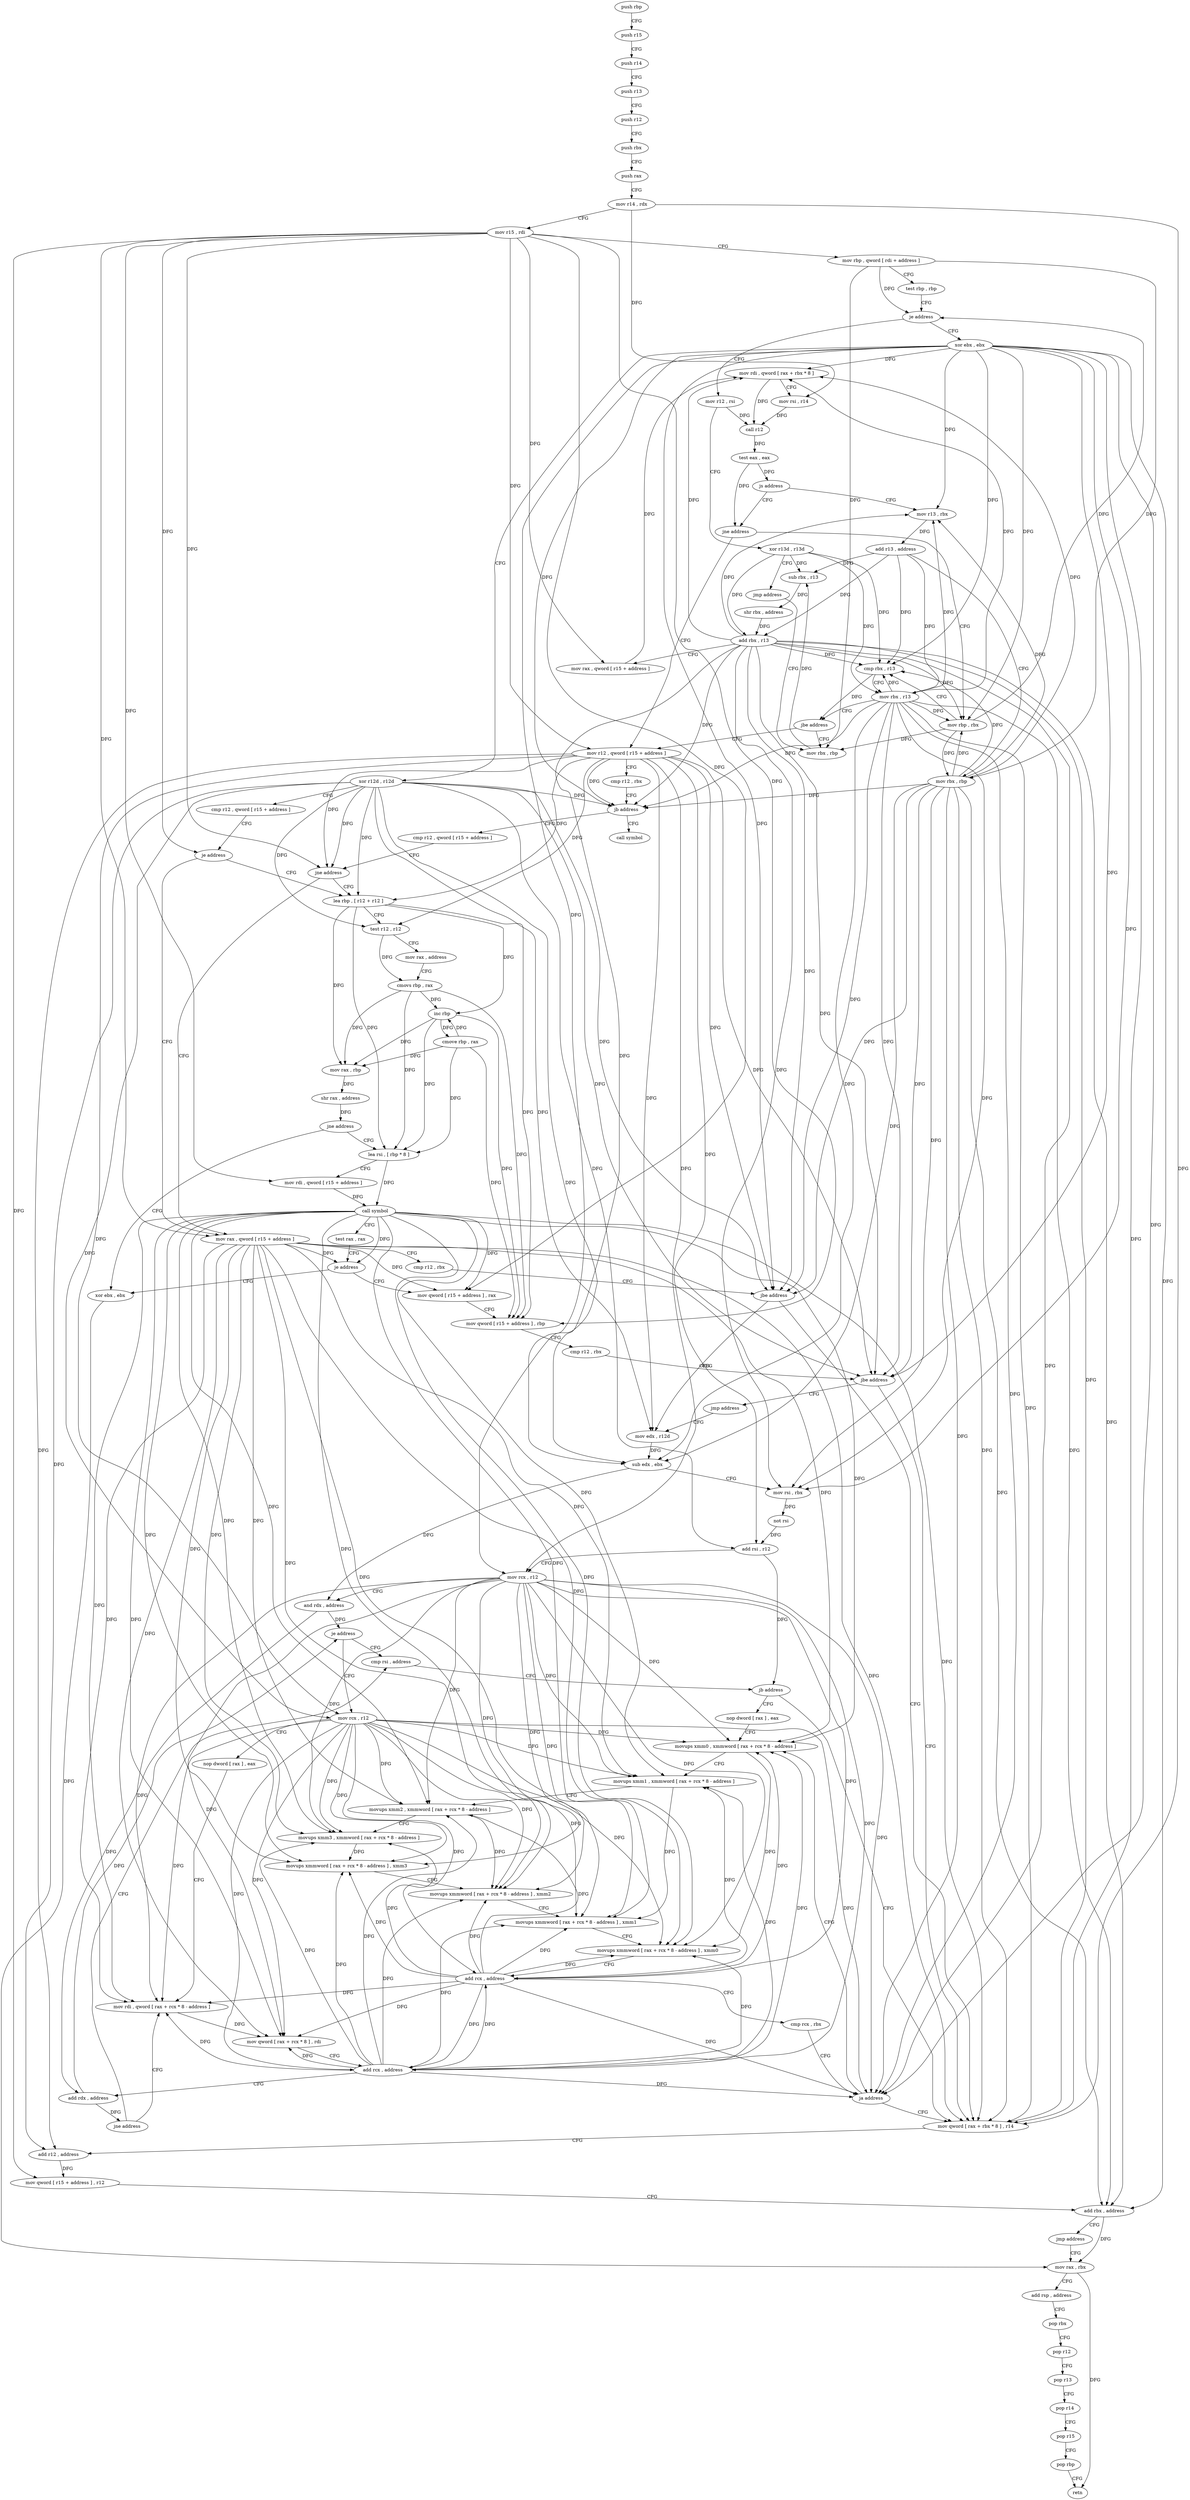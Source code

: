 digraph "func" {
"157664" [label = "push rbp" ]
"157665" [label = "push r15" ]
"157667" [label = "push r14" ]
"157669" [label = "push r13" ]
"157671" [label = "push r12" ]
"157673" [label = "push rbx" ]
"157674" [label = "push rax" ]
"157675" [label = "mov r14 , rdx" ]
"157678" [label = "mov r15 , rdi" ]
"157681" [label = "mov rbp , qword [ rdi + address ]" ]
"157685" [label = "test rbp , rbp" ]
"157688" [label = "je address" ]
"157867" [label = "xor ebx , ebx" ]
"157694" [label = "mov r12 , rsi" ]
"157869" [label = "xor r12d , r12d" ]
"157872" [label = "cmp r12 , qword [ r15 + address ]" ]
"157876" [label = "je address" ]
"157784" [label = "lea rbp , [ r12 + r12 ]" ]
"157878" [label = "mov rax , qword [ r15 + address ]" ]
"157697" [label = "xor r13d , r13d" ]
"157700" [label = "jmp address" ]
"157733" [label = "mov rbx , rbp" ]
"157788" [label = "test r12 , r12" ]
"157791" [label = "mov rax , address" ]
"157798" [label = "cmovs rbp , rax" ]
"157802" [label = "inc rbp" ]
"157805" [label = "cmove rbp , rax" ]
"157809" [label = "mov rax , rbp" ]
"157812" [label = "shr rax , address" ]
"157816" [label = "jne address" ]
"158019" [label = "xor ebx , ebx" ]
"157822" [label = "lea rsi , [ rbp * 8 ]" ]
"157882" [label = "cmp r12 , rbx" ]
"157885" [label = "jbe address" ]
"158001" [label = "mov qword [ rax + rbx * 8 ] , r14" ]
"157887" [label = "mov edx , r12d" ]
"157736" [label = "sub rbx , r13" ]
"157739" [label = "shr rbx , address" ]
"157742" [label = "add rbx , r13" ]
"157745" [label = "mov rax , qword [ r15 + address ]" ]
"157749" [label = "mov rdi , qword [ rax + rbx * 8 ]" ]
"157753" [label = "mov rsi , r14" ]
"157756" [label = "call r12" ]
"157759" [label = "test eax , eax" ]
"157761" [label = "js address" ]
"157712" [label = "mov r13 , rbx" ]
"157763" [label = "jne address" ]
"158021" [label = "mov rax , rbx" ]
"157830" [label = "mov rdi , qword [ r15 + address ]" ]
"157834" [label = "call symbol" ]
"157839" [label = "test rax , rax" ]
"157842" [label = "je address" ]
"157848" [label = "mov qword [ r15 + address ] , rax" ]
"158005" [label = "add r12 , address" ]
"158009" [label = "mov qword [ r15 + address ] , r12" ]
"158013" [label = "add rbx , address" ]
"158017" [label = "jmp address" ]
"157890" [label = "sub edx , ebx" ]
"157892" [label = "mov rsi , rbx" ]
"157895" [label = "not rsi" ]
"157898" [label = "add rsi , r12" ]
"157901" [label = "mov rcx , r12" ]
"157904" [label = "and rdx , address" ]
"157908" [label = "je address" ]
"157939" [label = "cmp rsi , address" ]
"157910" [label = "mov rcx , r12" ]
"157715" [label = "add r13 , address" ]
"157719" [label = "mov rbx , rbp" ]
"157722" [label = "mov rbp , rbx" ]
"157765" [label = "mov r12 , qword [ r15 + address ]" ]
"157852" [label = "mov qword [ r15 + address ] , rbp" ]
"157856" [label = "cmp r12 , rbx" ]
"157859" [label = "jbe address" ]
"157865" [label = "jmp address" ]
"158024" [label = "add rsp , address" ]
"158028" [label = "pop rbx" ]
"158029" [label = "pop r12" ]
"158031" [label = "pop r13" ]
"158033" [label = "pop r14" ]
"158035" [label = "pop r15" ]
"158037" [label = "pop rbp" ]
"158038" [label = "retn" ]
"157943" [label = "jb address" ]
"157945" [label = "nop dword [ rax ] , eax" ]
"157913" [label = "nop dword [ rax ] , eax" ]
"157920" [label = "mov rdi , qword [ rax + rcx * 8 - address ]" ]
"157769" [label = "cmp r12 , rbx" ]
"157772" [label = "jb address" ]
"158039" [label = "call symbol" ]
"157778" [label = "cmp r12 , qword [ r15 + address ]" ]
"157725" [label = "cmp rbx , r13" ]
"157728" [label = "mov rbx , r13" ]
"157731" [label = "jbe address" ]
"157952" [label = "movups xmm0 , xmmword [ rax + rcx * 8 - address ]" ]
"157925" [label = "mov qword [ rax + rcx * 8 ] , rdi" ]
"157929" [label = "add rcx , address" ]
"157933" [label = "add rdx , address" ]
"157937" [label = "jne address" ]
"157782" [label = "jne address" ]
"157957" [label = "movups xmm1 , xmmword [ rax + rcx * 8 - address ]" ]
"157962" [label = "movups xmm2 , xmmword [ rax + rcx * 8 - address ]" ]
"157967" [label = "movups xmm3 , xmmword [ rax + rcx * 8 - address ]" ]
"157972" [label = "movups xmmword [ rax + rcx * 8 - address ] , xmm3" ]
"157977" [label = "movups xmmword [ rax + rcx * 8 - address ] , xmm2" ]
"157982" [label = "movups xmmword [ rax + rcx * 8 - address ] , xmm1" ]
"157987" [label = "movups xmmword [ rax + rcx * 8 - address ] , xmm0" ]
"157992" [label = "add rcx , address" ]
"157996" [label = "cmp rcx , rbx" ]
"157999" [label = "ja address" ]
"157664" -> "157665" [ label = "CFG" ]
"157665" -> "157667" [ label = "CFG" ]
"157667" -> "157669" [ label = "CFG" ]
"157669" -> "157671" [ label = "CFG" ]
"157671" -> "157673" [ label = "CFG" ]
"157673" -> "157674" [ label = "CFG" ]
"157674" -> "157675" [ label = "CFG" ]
"157675" -> "157678" [ label = "CFG" ]
"157675" -> "157753" [ label = "DFG" ]
"157675" -> "158001" [ label = "DFG" ]
"157678" -> "157681" [ label = "CFG" ]
"157678" -> "157876" [ label = "DFG" ]
"157678" -> "157878" [ label = "DFG" ]
"157678" -> "157745" [ label = "DFG" ]
"157678" -> "158009" [ label = "DFG" ]
"157678" -> "157765" [ label = "DFG" ]
"157678" -> "157830" [ label = "DFG" ]
"157678" -> "157782" [ label = "DFG" ]
"157678" -> "157848" [ label = "DFG" ]
"157678" -> "157852" [ label = "DFG" ]
"157681" -> "157685" [ label = "CFG" ]
"157681" -> "157688" [ label = "DFG" ]
"157681" -> "157733" [ label = "DFG" ]
"157681" -> "157719" [ label = "DFG" ]
"157685" -> "157688" [ label = "CFG" ]
"157688" -> "157867" [ label = "CFG" ]
"157688" -> "157694" [ label = "CFG" ]
"157867" -> "157869" [ label = "CFG" ]
"157867" -> "157885" [ label = "DFG" ]
"157867" -> "157749" [ label = "DFG" ]
"157867" -> "158001" [ label = "DFG" ]
"157867" -> "158013" [ label = "DFG" ]
"157867" -> "157890" [ label = "DFG" ]
"157867" -> "157892" [ label = "DFG" ]
"157867" -> "157712" [ label = "DFG" ]
"157867" -> "157722" [ label = "DFG" ]
"157867" -> "157725" [ label = "DFG" ]
"157867" -> "157772" [ label = "DFG" ]
"157867" -> "157859" [ label = "DFG" ]
"157867" -> "157999" [ label = "DFG" ]
"157694" -> "157697" [ label = "CFG" ]
"157694" -> "157756" [ label = "DFG" ]
"157869" -> "157872" [ label = "CFG" ]
"157869" -> "157784" [ label = "DFG" ]
"157869" -> "157788" [ label = "DFG" ]
"157869" -> "157885" [ label = "DFG" ]
"157869" -> "158005" [ label = "DFG" ]
"157869" -> "157887" [ label = "DFG" ]
"157869" -> "157898" [ label = "DFG" ]
"157869" -> "157901" [ label = "DFG" ]
"157869" -> "157910" [ label = "DFG" ]
"157869" -> "157772" [ label = "DFG" ]
"157869" -> "157782" [ label = "DFG" ]
"157869" -> "157859" [ label = "DFG" ]
"157872" -> "157876" [ label = "CFG" ]
"157876" -> "157784" [ label = "CFG" ]
"157876" -> "157878" [ label = "CFG" ]
"157784" -> "157788" [ label = "CFG" ]
"157784" -> "157802" [ label = "DFG" ]
"157784" -> "157809" [ label = "DFG" ]
"157784" -> "157822" [ label = "DFG" ]
"157784" -> "157852" [ label = "DFG" ]
"157878" -> "157882" [ label = "CFG" ]
"157878" -> "158001" [ label = "DFG" ]
"157878" -> "157842" [ label = "DFG" ]
"157878" -> "157920" [ label = "DFG" ]
"157878" -> "157925" [ label = "DFG" ]
"157878" -> "157848" [ label = "DFG" ]
"157878" -> "157952" [ label = "DFG" ]
"157878" -> "157957" [ label = "DFG" ]
"157878" -> "157962" [ label = "DFG" ]
"157878" -> "157967" [ label = "DFG" ]
"157878" -> "157972" [ label = "DFG" ]
"157878" -> "157977" [ label = "DFG" ]
"157878" -> "157982" [ label = "DFG" ]
"157878" -> "157987" [ label = "DFG" ]
"157697" -> "157700" [ label = "CFG" ]
"157697" -> "157736" [ label = "DFG" ]
"157697" -> "157742" [ label = "DFG" ]
"157697" -> "157725" [ label = "DFG" ]
"157697" -> "157728" [ label = "DFG" ]
"157700" -> "157733" [ label = "CFG" ]
"157733" -> "157736" [ label = "DFG" ]
"157788" -> "157791" [ label = "CFG" ]
"157788" -> "157798" [ label = "DFG" ]
"157791" -> "157798" [ label = "CFG" ]
"157798" -> "157802" [ label = "DFG" ]
"157798" -> "157809" [ label = "DFG" ]
"157798" -> "157822" [ label = "DFG" ]
"157798" -> "157852" [ label = "DFG" ]
"157802" -> "157805" [ label = "DFG" ]
"157802" -> "157809" [ label = "DFG" ]
"157802" -> "157822" [ label = "DFG" ]
"157802" -> "157852" [ label = "DFG" ]
"157805" -> "157809" [ label = "DFG" ]
"157805" -> "157802" [ label = "DFG" ]
"157805" -> "157822" [ label = "DFG" ]
"157805" -> "157852" [ label = "DFG" ]
"157809" -> "157812" [ label = "DFG" ]
"157812" -> "157816" [ label = "DFG" ]
"157816" -> "158019" [ label = "CFG" ]
"157816" -> "157822" [ label = "CFG" ]
"158019" -> "158021" [ label = "DFG" ]
"157822" -> "157830" [ label = "CFG" ]
"157822" -> "157834" [ label = "DFG" ]
"157882" -> "157885" [ label = "CFG" ]
"157885" -> "158001" [ label = "CFG" ]
"157885" -> "157887" [ label = "CFG" ]
"158001" -> "158005" [ label = "CFG" ]
"157887" -> "157890" [ label = "DFG" ]
"157736" -> "157739" [ label = "DFG" ]
"157739" -> "157742" [ label = "DFG" ]
"157742" -> "157745" [ label = "CFG" ]
"157742" -> "157885" [ label = "DFG" ]
"157742" -> "157749" [ label = "DFG" ]
"157742" -> "158001" [ label = "DFG" ]
"157742" -> "158013" [ label = "DFG" ]
"157742" -> "157890" [ label = "DFG" ]
"157742" -> "157892" [ label = "DFG" ]
"157742" -> "157712" [ label = "DFG" ]
"157742" -> "157722" [ label = "DFG" ]
"157742" -> "157725" [ label = "DFG" ]
"157742" -> "157772" [ label = "DFG" ]
"157742" -> "157859" [ label = "DFG" ]
"157742" -> "157999" [ label = "DFG" ]
"157745" -> "157749" [ label = "DFG" ]
"157749" -> "157753" [ label = "CFG" ]
"157749" -> "157756" [ label = "DFG" ]
"157753" -> "157756" [ label = "DFG" ]
"157756" -> "157759" [ label = "DFG" ]
"157759" -> "157761" [ label = "DFG" ]
"157759" -> "157763" [ label = "DFG" ]
"157761" -> "157712" [ label = "CFG" ]
"157761" -> "157763" [ label = "CFG" ]
"157712" -> "157715" [ label = "DFG" ]
"157763" -> "157722" [ label = "CFG" ]
"157763" -> "157765" [ label = "CFG" ]
"158021" -> "158024" [ label = "CFG" ]
"158021" -> "158038" [ label = "DFG" ]
"157830" -> "157834" [ label = "DFG" ]
"157834" -> "157839" [ label = "CFG" ]
"157834" -> "158001" [ label = "DFG" ]
"157834" -> "157842" [ label = "DFG" ]
"157834" -> "157920" [ label = "DFG" ]
"157834" -> "157925" [ label = "DFG" ]
"157834" -> "157848" [ label = "DFG" ]
"157834" -> "157952" [ label = "DFG" ]
"157834" -> "157957" [ label = "DFG" ]
"157834" -> "157962" [ label = "DFG" ]
"157834" -> "157967" [ label = "DFG" ]
"157834" -> "157972" [ label = "DFG" ]
"157834" -> "157977" [ label = "DFG" ]
"157834" -> "157982" [ label = "DFG" ]
"157834" -> "157987" [ label = "DFG" ]
"157839" -> "157842" [ label = "CFG" ]
"157842" -> "158019" [ label = "CFG" ]
"157842" -> "157848" [ label = "CFG" ]
"157848" -> "157852" [ label = "CFG" ]
"158005" -> "158009" [ label = "DFG" ]
"158009" -> "158013" [ label = "CFG" ]
"158013" -> "158017" [ label = "CFG" ]
"158013" -> "158021" [ label = "DFG" ]
"158017" -> "158021" [ label = "CFG" ]
"157890" -> "157892" [ label = "CFG" ]
"157890" -> "157904" [ label = "DFG" ]
"157892" -> "157895" [ label = "DFG" ]
"157895" -> "157898" [ label = "DFG" ]
"157898" -> "157901" [ label = "CFG" ]
"157898" -> "157943" [ label = "DFG" ]
"157901" -> "157904" [ label = "CFG" ]
"157901" -> "157920" [ label = "DFG" ]
"157901" -> "157925" [ label = "DFG" ]
"157901" -> "157929" [ label = "DFG" ]
"157901" -> "157952" [ label = "DFG" ]
"157901" -> "157957" [ label = "DFG" ]
"157901" -> "157962" [ label = "DFG" ]
"157901" -> "157967" [ label = "DFG" ]
"157901" -> "157972" [ label = "DFG" ]
"157901" -> "157977" [ label = "DFG" ]
"157901" -> "157982" [ label = "DFG" ]
"157901" -> "157987" [ label = "DFG" ]
"157901" -> "157992" [ label = "DFG" ]
"157901" -> "157999" [ label = "DFG" ]
"157904" -> "157908" [ label = "DFG" ]
"157904" -> "157933" [ label = "DFG" ]
"157908" -> "157939" [ label = "CFG" ]
"157908" -> "157910" [ label = "CFG" ]
"157939" -> "157943" [ label = "CFG" ]
"157910" -> "157913" [ label = "CFG" ]
"157910" -> "157920" [ label = "DFG" ]
"157910" -> "157925" [ label = "DFG" ]
"157910" -> "157929" [ label = "DFG" ]
"157910" -> "157952" [ label = "DFG" ]
"157910" -> "157957" [ label = "DFG" ]
"157910" -> "157962" [ label = "DFG" ]
"157910" -> "157967" [ label = "DFG" ]
"157910" -> "157972" [ label = "DFG" ]
"157910" -> "157977" [ label = "DFG" ]
"157910" -> "157982" [ label = "DFG" ]
"157910" -> "157987" [ label = "DFG" ]
"157910" -> "157992" [ label = "DFG" ]
"157910" -> "157999" [ label = "DFG" ]
"157715" -> "157719" [ label = "CFG" ]
"157715" -> "157736" [ label = "DFG" ]
"157715" -> "157742" [ label = "DFG" ]
"157715" -> "157725" [ label = "DFG" ]
"157715" -> "157728" [ label = "DFG" ]
"157719" -> "157722" [ label = "DFG" ]
"157719" -> "157885" [ label = "DFG" ]
"157719" -> "157749" [ label = "DFG" ]
"157719" -> "158013" [ label = "DFG" ]
"157719" -> "157890" [ label = "DFG" ]
"157719" -> "157892" [ label = "DFG" ]
"157719" -> "157712" [ label = "DFG" ]
"157719" -> "158001" [ label = "DFG" ]
"157719" -> "157725" [ label = "DFG" ]
"157719" -> "157772" [ label = "DFG" ]
"157719" -> "157859" [ label = "DFG" ]
"157719" -> "157999" [ label = "DFG" ]
"157722" -> "157725" [ label = "CFG" ]
"157722" -> "157688" [ label = "DFG" ]
"157722" -> "157733" [ label = "DFG" ]
"157722" -> "157719" [ label = "DFG" ]
"157765" -> "157769" [ label = "CFG" ]
"157765" -> "157784" [ label = "DFG" ]
"157765" -> "157788" [ label = "DFG" ]
"157765" -> "158005" [ label = "DFG" ]
"157765" -> "157887" [ label = "DFG" ]
"157765" -> "157898" [ label = "DFG" ]
"157765" -> "157901" [ label = "DFG" ]
"157765" -> "157910" [ label = "DFG" ]
"157765" -> "157885" [ label = "DFG" ]
"157765" -> "157772" [ label = "DFG" ]
"157765" -> "157782" [ label = "DFG" ]
"157765" -> "157859" [ label = "DFG" ]
"157852" -> "157856" [ label = "CFG" ]
"157856" -> "157859" [ label = "CFG" ]
"157859" -> "158001" [ label = "CFG" ]
"157859" -> "157865" [ label = "CFG" ]
"157865" -> "157887" [ label = "CFG" ]
"158024" -> "158028" [ label = "CFG" ]
"158028" -> "158029" [ label = "CFG" ]
"158029" -> "158031" [ label = "CFG" ]
"158031" -> "158033" [ label = "CFG" ]
"158033" -> "158035" [ label = "CFG" ]
"158035" -> "158037" [ label = "CFG" ]
"158037" -> "158038" [ label = "CFG" ]
"157943" -> "158001" [ label = "CFG" ]
"157943" -> "157945" [ label = "CFG" ]
"157945" -> "157952" [ label = "CFG" ]
"157913" -> "157920" [ label = "CFG" ]
"157920" -> "157925" [ label = "DFG" ]
"157769" -> "157772" [ label = "CFG" ]
"157772" -> "158039" [ label = "CFG" ]
"157772" -> "157778" [ label = "CFG" ]
"157778" -> "157782" [ label = "CFG" ]
"157725" -> "157728" [ label = "CFG" ]
"157725" -> "157731" [ label = "DFG" ]
"157728" -> "157731" [ label = "CFG" ]
"157728" -> "157885" [ label = "DFG" ]
"157728" -> "157749" [ label = "DFG" ]
"157728" -> "158013" [ label = "DFG" ]
"157728" -> "157890" [ label = "DFG" ]
"157728" -> "157892" [ label = "DFG" ]
"157728" -> "157712" [ label = "DFG" ]
"157728" -> "157722" [ label = "DFG" ]
"157728" -> "158001" [ label = "DFG" ]
"157728" -> "157725" [ label = "DFG" ]
"157728" -> "157772" [ label = "DFG" ]
"157728" -> "157859" [ label = "DFG" ]
"157728" -> "157999" [ label = "DFG" ]
"157731" -> "157765" [ label = "CFG" ]
"157731" -> "157733" [ label = "CFG" ]
"157952" -> "157957" [ label = "CFG" ]
"157952" -> "157987" [ label = "DFG" ]
"157925" -> "157929" [ label = "CFG" ]
"157929" -> "157933" [ label = "CFG" ]
"157929" -> "157920" [ label = "DFG" ]
"157929" -> "157925" [ label = "DFG" ]
"157929" -> "157952" [ label = "DFG" ]
"157929" -> "157957" [ label = "DFG" ]
"157929" -> "157962" [ label = "DFG" ]
"157929" -> "157967" [ label = "DFG" ]
"157929" -> "157972" [ label = "DFG" ]
"157929" -> "157977" [ label = "DFG" ]
"157929" -> "157982" [ label = "DFG" ]
"157929" -> "157987" [ label = "DFG" ]
"157929" -> "157992" [ label = "DFG" ]
"157929" -> "157999" [ label = "DFG" ]
"157933" -> "157937" [ label = "DFG" ]
"157933" -> "157908" [ label = "DFG" ]
"157937" -> "157920" [ label = "CFG" ]
"157937" -> "157939" [ label = "CFG" ]
"157782" -> "157878" [ label = "CFG" ]
"157782" -> "157784" [ label = "CFG" ]
"157957" -> "157962" [ label = "CFG" ]
"157957" -> "157982" [ label = "DFG" ]
"157962" -> "157967" [ label = "CFG" ]
"157962" -> "157977" [ label = "DFG" ]
"157967" -> "157972" [ label = "DFG" ]
"157972" -> "157977" [ label = "CFG" ]
"157977" -> "157982" [ label = "CFG" ]
"157982" -> "157987" [ label = "CFG" ]
"157987" -> "157992" [ label = "CFG" ]
"157992" -> "157996" [ label = "CFG" ]
"157992" -> "157920" [ label = "DFG" ]
"157992" -> "157929" [ label = "DFG" ]
"157992" -> "157952" [ label = "DFG" ]
"157992" -> "157957" [ label = "DFG" ]
"157992" -> "157962" [ label = "DFG" ]
"157992" -> "157967" [ label = "DFG" ]
"157992" -> "157925" [ label = "DFG" ]
"157992" -> "157972" [ label = "DFG" ]
"157992" -> "157977" [ label = "DFG" ]
"157992" -> "157982" [ label = "DFG" ]
"157992" -> "157987" [ label = "DFG" ]
"157992" -> "157999" [ label = "DFG" ]
"157996" -> "157999" [ label = "CFG" ]
"157999" -> "157952" [ label = "CFG" ]
"157999" -> "158001" [ label = "CFG" ]
}
